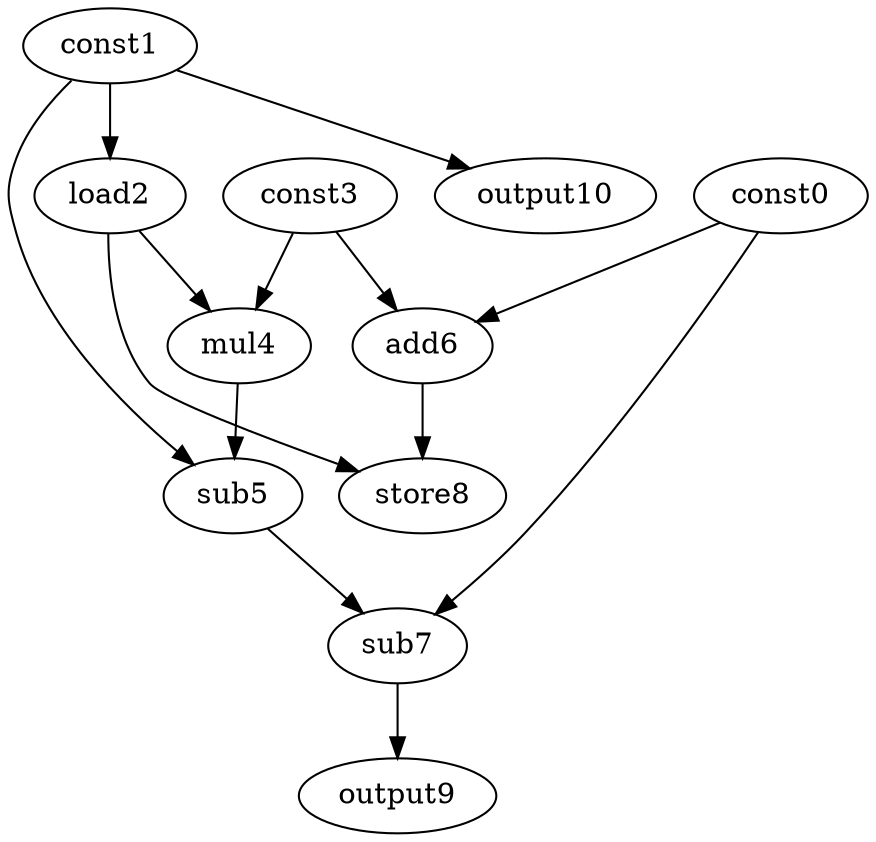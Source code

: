 digraph G { 
const0[opcode=const]; 
const1[opcode=const]; 
load2[opcode=load]; 
const3[opcode=const]; 
mul4[opcode=mul]; 
sub5[opcode=sub]; 
add6[opcode=add]; 
sub7[opcode=sub]; 
store8[opcode=store]; 
output9[opcode=output]; 
output10[opcode=output]; 
const1->load2[operand=0];
const0->add6[operand=0];
const3->add6[operand=1];
const1->output10[operand=0];
load2->mul4[operand=0];
const3->mul4[operand=1];
load2->store8[operand=0];
add6->store8[operand=1];
const1->sub5[operand=0];
mul4->sub5[operand=1];
const0->sub7[operand=0];
sub5->sub7[operand=1];
sub7->output9[operand=0];
}
